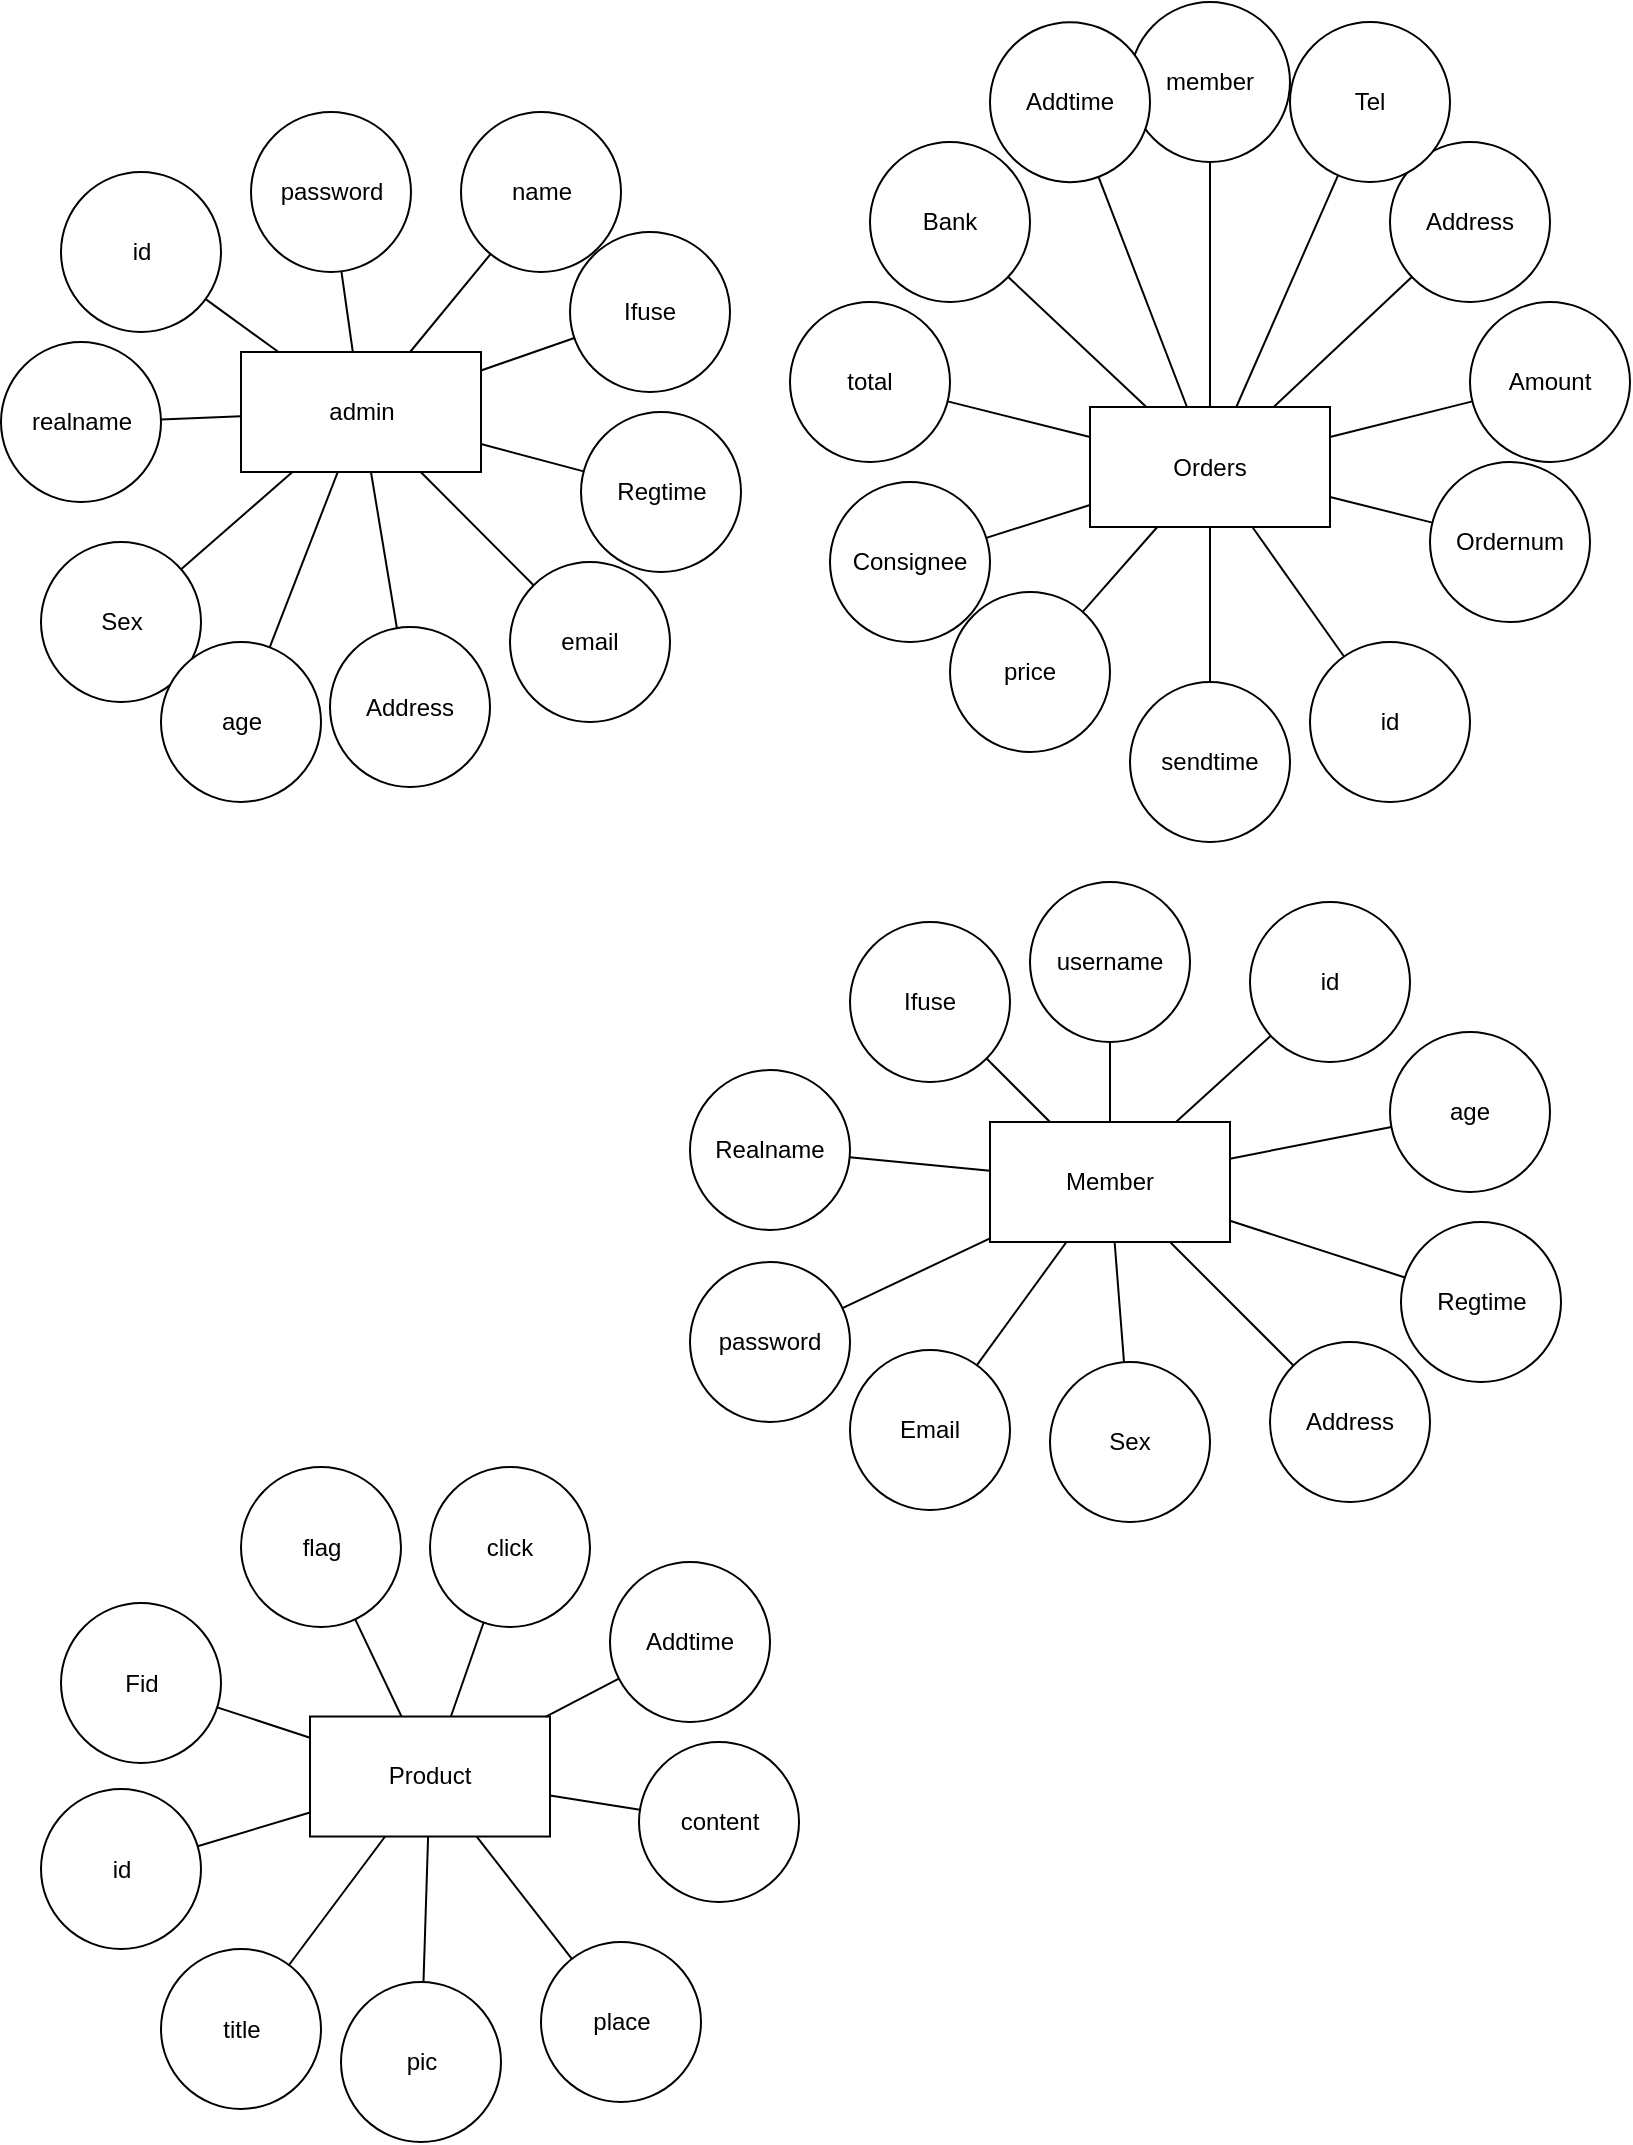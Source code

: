 <mxfile version="10.5.3" type="github"><diagram id="7nY3cg3xYwlTdEs1wbWQ" name="Page-1"><mxGraphModel dx="1787" dy="509" grid="0" gridSize="10" guides="1" tooltips="1" connect="1" arrows="1" fold="1" page="1" pageScale="1" pageWidth="826" pageHeight="1169" math="0" shadow="0"><root><mxCell id="0"/><mxCell id="1" parent="0"/><mxCell id="_V7RxMmaC1VPQKH4DNom-6" value="admin" style="rounded=0;whiteSpace=wrap;html=1;" parent="1" vertex="1"><mxGeometry x="115.5" y="185" width="120" height="60" as="geometry"/></mxCell><mxCell id="_V7RxMmaC1VPQKH4DNom-8" value="Product" style="rounded=0;whiteSpace=wrap;html=1;" parent="1" vertex="1"><mxGeometry x="150" y="867.259" width="120" height="60" as="geometry"/></mxCell><mxCell id="_V7RxMmaC1VPQKH4DNom-9" value="Member" style="rounded=0;whiteSpace=wrap;html=1;" parent="1" vertex="1"><mxGeometry x="490" y="570" width="120" height="60" as="geometry"/></mxCell><mxCell id="_V7RxMmaC1VPQKH4DNom-10" value="Orders&lt;br&gt;" style="rounded=0;whiteSpace=wrap;html=1;" parent="1" vertex="1"><mxGeometry x="540" y="212.5" width="120" height="60" as="geometry"/></mxCell><mxCell id="_V7RxMmaC1VPQKH4DNom-12" value="id" style="ellipse;whiteSpace=wrap;html=1;aspect=fixed;" parent="1" vertex="1"><mxGeometry x="25.5" y="95" width="80" height="80" as="geometry"/></mxCell><mxCell id="_V7RxMmaC1VPQKH4DNom-13" value="name" style="ellipse;whiteSpace=wrap;html=1;aspect=fixed;" parent="1" vertex="1"><mxGeometry x="225.5" y="65" width="80" height="80" as="geometry"/></mxCell><mxCell id="_V7RxMmaC1VPQKH4DNom-14" value="password" style="ellipse;whiteSpace=wrap;html=1;aspect=fixed;" parent="1" vertex="1"><mxGeometry x="120.5" y="65" width="80" height="80" as="geometry"/></mxCell><mxCell id="_V7RxMmaC1VPQKH4DNom-15" value="Realname" style="ellipse;whiteSpace=wrap;html=1;aspect=fixed;" parent="1" vertex="1"><mxGeometry x="340" y="544" width="80" height="80" as="geometry"/></mxCell><mxCell id="_V7RxMmaC1VPQKH4DNom-16" value="Sex&lt;br&gt;" style="ellipse;whiteSpace=wrap;html=1;aspect=fixed;" parent="1" vertex="1"><mxGeometry x="520" y="690" width="80" height="80" as="geometry"/></mxCell><mxCell id="_V7RxMmaC1VPQKH4DNom-17" value="password" style="ellipse;whiteSpace=wrap;html=1;aspect=fixed;" parent="1" vertex="1"><mxGeometry x="340" y="640" width="80" height="80" as="geometry"/></mxCell><mxCell id="_V7RxMmaC1VPQKH4DNom-18" value="username" style="ellipse;whiteSpace=wrap;html=1;aspect=fixed;" parent="1" vertex="1"><mxGeometry x="510" y="450" width="80" height="80" as="geometry"/></mxCell><mxCell id="_V7RxMmaC1VPQKH4DNom-19" value="id" style="ellipse;whiteSpace=wrap;html=1;aspect=fixed;" parent="1" vertex="1"><mxGeometry x="620" y="460" width="80" height="80" as="geometry"/></mxCell><mxCell id="_V7RxMmaC1VPQKH4DNom-25" value="" style="endArrow=none;html=1;strokeColor=#000000;" parent="1" source="_V7RxMmaC1VPQKH4DNom-12" target="_V7RxMmaC1VPQKH4DNom-6" edge="1"><mxGeometry width="50" height="50" relative="1" as="geometry"><mxPoint x="205.5" y="179.931" as="sourcePoint"/><mxPoint x="255.5" y="129.931" as="targetPoint"/></mxGeometry></mxCell><mxCell id="_V7RxMmaC1VPQKH4DNom-26" value="" style="endArrow=none;html=1;strokeColor=#000000;" parent="1" source="_V7RxMmaC1VPQKH4DNom-13" target="_V7RxMmaC1VPQKH4DNom-6" edge="1"><mxGeometry width="50" height="50" relative="1" as="geometry"><mxPoint x="149.443" y="183.838" as="sourcePoint"/><mxPoint x="227.5" y="135" as="targetPoint"/></mxGeometry></mxCell><mxCell id="_V7RxMmaC1VPQKH4DNom-27" value="" style="endArrow=none;html=1;strokeColor=#000000;" parent="1" source="_V7RxMmaC1VPQKH4DNom-14" target="_V7RxMmaC1VPQKH4DNom-6" edge="1"><mxGeometry width="50" height="50" relative="1" as="geometry"><mxPoint x="350.5" y="280" as="sourcePoint"/><mxPoint x="400.5" y="230" as="targetPoint"/></mxGeometry></mxCell><mxCell id="_V7RxMmaC1VPQKH4DNom-28" value="realname" style="ellipse;whiteSpace=wrap;html=1;aspect=fixed;" parent="1" vertex="1"><mxGeometry x="-4.5" y="180" width="80" height="80" as="geometry"/></mxCell><mxCell id="_V7RxMmaC1VPQKH4DNom-29" value="" style="endArrow=none;html=1;strokeColor=#000000;" parent="1" source="_V7RxMmaC1VPQKH4DNom-28" target="_V7RxMmaC1VPQKH4DNom-6" edge="1"><mxGeometry width="50" height="50" relative="1" as="geometry"><mxPoint x="170.5" y="445" as="sourcePoint"/><mxPoint x="220.5" y="395" as="targetPoint"/></mxGeometry></mxCell><mxCell id="_V7RxMmaC1VPQKH4DNom-30" value="Sex" style="ellipse;whiteSpace=wrap;html=1;aspect=fixed;" parent="1" vertex="1"><mxGeometry x="15.5" y="280" width="80" height="80" as="geometry"/></mxCell><mxCell id="_V7RxMmaC1VPQKH4DNom-31" value="" style="endArrow=none;html=1;strokeColor=#000000;" parent="1" source="_V7RxMmaC1VPQKH4DNom-30" target="_V7RxMmaC1VPQKH4DNom-6" edge="1"><mxGeometry width="50" height="50" relative="1" as="geometry"><mxPoint x="240.5" y="455" as="sourcePoint"/><mxPoint x="262.022" y="375" as="targetPoint"/></mxGeometry></mxCell><mxCell id="_V7RxMmaC1VPQKH4DNom-32" value="age" style="ellipse;whiteSpace=wrap;html=1;aspect=fixed;" parent="1" vertex="1"><mxGeometry x="75.5" y="330" width="80" height="80" as="geometry"/></mxCell><mxCell id="_V7RxMmaC1VPQKH4DNom-33" value="" style="endArrow=none;html=1;strokeColor=#000000;" parent="1" source="_V7RxMmaC1VPQKH4DNom-32" target="_V7RxMmaC1VPQKH4DNom-6" edge="1"><mxGeometry width="50" height="50" relative="1" as="geometry"><mxPoint x="296.5" y="470" as="sourcePoint"/><mxPoint x="249.9" y="380" as="targetPoint"/></mxGeometry></mxCell><mxCell id="_V7RxMmaC1VPQKH4DNom-34" value="Address&lt;br&gt;" style="ellipse;whiteSpace=wrap;html=1;aspect=fixed;" parent="1" vertex="1"><mxGeometry x="160" y="322.5" width="80" height="80" as="geometry"/></mxCell><mxCell id="_V7RxMmaC1VPQKH4DNom-35" value="" style="endArrow=none;html=1;strokeColor=#000000;" parent="1" source="_V7RxMmaC1VPQKH4DNom-34" target="_V7RxMmaC1VPQKH4DNom-6" edge="1"><mxGeometry width="50" height="50" relative="1" as="geometry"><mxPoint x="350.5" y="465" as="sourcePoint"/><mxPoint x="262.214" y="360" as="targetPoint"/></mxGeometry></mxCell><mxCell id="_V7RxMmaC1VPQKH4DNom-36" value="email" style="ellipse;whiteSpace=wrap;html=1;aspect=fixed;" parent="1" vertex="1"><mxGeometry x="250" y="290" width="80" height="80" as="geometry"/></mxCell><mxCell id="_V7RxMmaC1VPQKH4DNom-37" value="" style="endArrow=none;html=1;strokeColor=#000000;" parent="1" source="_V7RxMmaC1VPQKH4DNom-36" target="_V7RxMmaC1VPQKH4DNom-6" edge="1"><mxGeometry width="50" height="50" relative="1" as="geometry"><mxPoint x="430.5" y="430" as="sourcePoint"/><mxPoint x="342.214" y="325" as="targetPoint"/></mxGeometry></mxCell><mxCell id="_V7RxMmaC1VPQKH4DNom-38" value="Regtime" style="ellipse;whiteSpace=wrap;html=1;aspect=fixed;" parent="1" vertex="1"><mxGeometry x="285.5" y="215" width="80" height="80" as="geometry"/></mxCell><mxCell id="_V7RxMmaC1VPQKH4DNom-39" value="" style="endArrow=none;html=1;strokeColor=#000000;" parent="1" source="_V7RxMmaC1VPQKH4DNom-38" target="_V7RxMmaC1VPQKH4DNom-6" edge="1"><mxGeometry width="50" height="50" relative="1" as="geometry"><mxPoint x="503" y="395" as="sourcePoint"/><mxPoint x="318" y="330" as="targetPoint"/></mxGeometry></mxCell><mxCell id="_V7RxMmaC1VPQKH4DNom-40" value="Ifuse" style="ellipse;whiteSpace=wrap;html=1;aspect=fixed;" parent="1" vertex="1"><mxGeometry x="280" y="125" width="80" height="80" as="geometry"/></mxCell><mxCell id="_V7RxMmaC1VPQKH4DNom-41" value="" style="endArrow=none;html=1;strokeColor=#000000;" parent="1" source="_V7RxMmaC1VPQKH4DNom-40" target="_V7RxMmaC1VPQKH4DNom-6" edge="1"><mxGeometry width="50" height="50" relative="1" as="geometry"><mxPoint x="590.5" y="315" as="sourcePoint"/><mxPoint x="405.5" y="250" as="targetPoint"/></mxGeometry></mxCell><mxCell id="_V7RxMmaC1VPQKH4DNom-42" value="id" style="ellipse;whiteSpace=wrap;html=1;aspect=fixed;" parent="1" vertex="1"><mxGeometry x="650" y="330" width="80" height="80" as="geometry"/></mxCell><mxCell id="_V7RxMmaC1VPQKH4DNom-43" value="" style="endArrow=none;html=1;strokeColor=#000000;" parent="1" source="_V7RxMmaC1VPQKH4DNom-42" target="_V7RxMmaC1VPQKH4DNom-10" edge="1"><mxGeometry width="50" height="50" relative="1" as="geometry"><mxPoint x="368.943" y="328.838" as="sourcePoint"/><mxPoint x="475.0" y="260" as="targetPoint"/></mxGeometry></mxCell><mxCell id="_V7RxMmaC1VPQKH4DNom-44" value="Ordernum" style="ellipse;whiteSpace=wrap;html=1;aspect=fixed;" parent="1" vertex="1"><mxGeometry x="710" y="240" width="80" height="80" as="geometry"/></mxCell><mxCell id="_V7RxMmaC1VPQKH4DNom-45" value="" style="endArrow=none;html=1;strokeColor=#000000;" parent="1" source="_V7RxMmaC1VPQKH4DNom-44" target="_V7RxMmaC1VPQKH4DNom-10" edge="1"><mxGeometry width="50" height="50" relative="1" as="geometry"><mxPoint x="483.943" y="291.338" as="sourcePoint"/><mxPoint x="663.333" y="192.5" as="targetPoint"/></mxGeometry></mxCell><mxCell id="_V7RxMmaC1VPQKH4DNom-46" value="price" style="ellipse;whiteSpace=wrap;html=1;aspect=fixed;" parent="1" vertex="1"><mxGeometry x="470" y="305" width="80" height="80" as="geometry"/></mxCell><mxCell id="_V7RxMmaC1VPQKH4DNom-47" value="" style="endArrow=none;html=1;strokeColor=#000000;" parent="1" source="_V7RxMmaC1VPQKH4DNom-46" target="_V7RxMmaC1VPQKH4DNom-10" edge="1"><mxGeometry width="50" height="50" relative="1" as="geometry"><mxPoint x="423.943" y="393.838" as="sourcePoint"/><mxPoint x="603.333" y="295" as="targetPoint"/></mxGeometry></mxCell><mxCell id="_V7RxMmaC1VPQKH4DNom-48" value="Amount" style="ellipse;whiteSpace=wrap;html=1;aspect=fixed;" parent="1" vertex="1"><mxGeometry x="730" y="160" width="80" height="80" as="geometry"/></mxCell><mxCell id="_V7RxMmaC1VPQKH4DNom-49" value="" style="endArrow=none;html=1;strokeColor=#000000;" parent="1" source="_V7RxMmaC1VPQKH4DNom-48" target="_V7RxMmaC1VPQKH4DNom-10" edge="1"><mxGeometry width="50" height="50" relative="1" as="geometry"><mxPoint x="398.943" y="358.838" as="sourcePoint"/><mxPoint x="578.333" y="260" as="targetPoint"/></mxGeometry></mxCell><mxCell id="_V7RxMmaC1VPQKH4DNom-50" value="total" style="ellipse;whiteSpace=wrap;html=1;aspect=fixed;" parent="1" vertex="1"><mxGeometry x="390" y="160" width="80" height="80" as="geometry"/></mxCell><mxCell id="_V7RxMmaC1VPQKH4DNom-51" value="" style="endArrow=none;html=1;strokeColor=#000000;" parent="1" source="_V7RxMmaC1VPQKH4DNom-50" target="_V7RxMmaC1VPQKH4DNom-10" edge="1"><mxGeometry width="50" height="50" relative="1" as="geometry"><mxPoint x="408.943" y="368.838" as="sourcePoint"/><mxPoint x="588.333" y="270" as="targetPoint"/></mxGeometry></mxCell><mxCell id="_V7RxMmaC1VPQKH4DNom-52" value="member" style="ellipse;whiteSpace=wrap;html=1;aspect=fixed;" parent="1" vertex="1"><mxGeometry x="560" y="10" width="80" height="80" as="geometry"/></mxCell><mxCell id="_V7RxMmaC1VPQKH4DNom-53" value="sendtime" style="ellipse;whiteSpace=wrap;html=1;aspect=fixed;" parent="1" vertex="1"><mxGeometry x="560" y="350" width="80" height="80" as="geometry"/></mxCell><mxCell id="_V7RxMmaC1VPQKH4DNom-54" value="" style="endArrow=none;html=1;strokeColor=#000000;" parent="1" source="_V7RxMmaC1VPQKH4DNom-53" target="_V7RxMmaC1VPQKH4DNom-10" edge="1"><mxGeometry width="50" height="50" relative="1" as="geometry"><mxPoint x="403.943" y="458.838" as="sourcePoint"/><mxPoint x="583.333" y="360" as="targetPoint"/></mxGeometry></mxCell><mxCell id="_V7RxMmaC1VPQKH4DNom-55" value="" style="endArrow=none;html=1;strokeColor=#000000;" parent="1" source="_V7RxMmaC1VPQKH4DNom-52" target="_V7RxMmaC1VPQKH4DNom-10" edge="1"><mxGeometry width="50" height="50" relative="1" as="geometry"><mxPoint x="480" y="410" as="sourcePoint"/><mxPoint x="528" y="350" as="targetPoint"/></mxGeometry></mxCell><mxCell id="_V7RxMmaC1VPQKH4DNom-56" value="Consignee" style="ellipse;whiteSpace=wrap;html=1;aspect=fixed;" parent="1" vertex="1"><mxGeometry x="410" y="250" width="80" height="80" as="geometry"/></mxCell><mxCell id="_V7RxMmaC1VPQKH4DNom-57" value="" style="endArrow=none;html=1;strokeColor=#000000;" parent="1" source="_V7RxMmaC1VPQKH4DNom-56" target="_V7RxMmaC1VPQKH4DNom-10" edge="1"><mxGeometry width="50" height="50" relative="1" as="geometry"><mxPoint x="363.943" y="463.838" as="sourcePoint"/><mxPoint x="543.333" y="365" as="targetPoint"/></mxGeometry></mxCell><mxCell id="_V7RxMmaC1VPQKH4DNom-58" value="Address&lt;br&gt;" style="ellipse;whiteSpace=wrap;html=1;aspect=fixed;" parent="1" vertex="1"><mxGeometry x="690" y="80" width="80" height="80" as="geometry"/></mxCell><mxCell id="_V7RxMmaC1VPQKH4DNom-59" value="" style="endArrow=none;html=1;strokeColor=#000000;" parent="1" source="_V7RxMmaC1VPQKH4DNom-58" target="_V7RxMmaC1VPQKH4DNom-10" edge="1"><mxGeometry width="50" height="50" relative="1" as="geometry"><mxPoint x="409.079" y="178.534" as="sourcePoint"/><mxPoint x="490" y="196.667" as="targetPoint"/></mxGeometry></mxCell><mxCell id="_V7RxMmaC1VPQKH4DNom-61" value="Tel" style="ellipse;whiteSpace=wrap;html=1;aspect=fixed;" parent="1" vertex="1"><mxGeometry x="640" y="20" width="80" height="80" as="geometry"/></mxCell><mxCell id="_V7RxMmaC1VPQKH4DNom-62" value="" style="endArrow=none;html=1;strokeColor=#000000;" parent="1" source="_V7RxMmaC1VPQKH4DNom-61" target="_V7RxMmaC1VPQKH4DNom-10" edge="1"><mxGeometry width="50" height="50" relative="1" as="geometry"><mxPoint x="371.443" y="28.838" as="sourcePoint"/><mxPoint x="567.045" y="-70" as="targetPoint"/></mxGeometry></mxCell><mxCell id="_V7RxMmaC1VPQKH4DNom-63" value="Bank" style="ellipse;whiteSpace=wrap;html=1;aspect=fixed;" parent="1" vertex="1"><mxGeometry x="430" y="80" width="80" height="80" as="geometry"/></mxCell><mxCell id="_V7RxMmaC1VPQKH4DNom-64" value="" style="endArrow=none;html=1;strokeColor=#000000;" parent="1" source="_V7RxMmaC1VPQKH4DNom-63" target="_V7RxMmaC1VPQKH4DNom-10" edge="1"><mxGeometry width="50" height="50" relative="1" as="geometry"><mxPoint x="388.943" y="348.838" as="sourcePoint"/><mxPoint x="584.545" y="250" as="targetPoint"/></mxGeometry></mxCell><mxCell id="_V7RxMmaC1VPQKH4DNom-67" value="Addtime" style="ellipse;whiteSpace=wrap;html=1;aspect=fixed;" parent="1" vertex="1"><mxGeometry x="490" y="20.069" width="80" height="80" as="geometry"/></mxCell><mxCell id="_V7RxMmaC1VPQKH4DNom-68" value="" style="endArrow=none;html=1;strokeColor=#000000;" parent="1" source="_V7RxMmaC1VPQKH4DNom-67" target="_V7RxMmaC1VPQKH4DNom-10" edge="1"><mxGeometry width="50" height="50" relative="1" as="geometry"><mxPoint x="570" y="-177.914" as="sourcePoint"/><mxPoint x="620" y="-227.914" as="targetPoint"/></mxGeometry></mxCell><mxCell id="_V7RxMmaC1VPQKH4DNom-80" value="" style="endArrow=none;html=1;strokeColor=#000000;" parent="1" source="_V7RxMmaC1VPQKH4DNom-18" target="_V7RxMmaC1VPQKH4DNom-9" edge="1"><mxGeometry width="50" height="50" relative="1" as="geometry"><mxPoint x="395" y="760" as="sourcePoint"/><mxPoint x="445" y="710" as="targetPoint"/></mxGeometry></mxCell><mxCell id="_V7RxMmaC1VPQKH4DNom-81" value="" style="endArrow=none;html=1;strokeColor=#000000;" parent="1" source="_V7RxMmaC1VPQKH4DNom-19" target="_V7RxMmaC1VPQKH4DNom-9" edge="1"><mxGeometry width="50" height="50" relative="1" as="geometry"><mxPoint x="649.538" y="515.925" as="sourcePoint"/><mxPoint x="554.895" y="655" as="targetPoint"/></mxGeometry></mxCell><mxCell id="_V7RxMmaC1VPQKH4DNom-82" value="age" style="ellipse;whiteSpace=wrap;html=1;aspect=fixed;" parent="1" vertex="1"><mxGeometry x="690" y="525" width="80" height="80" as="geometry"/></mxCell><mxCell id="_V7RxMmaC1VPQKH4DNom-83" value="Address&lt;br&gt;" style="ellipse;whiteSpace=wrap;html=1;aspect=fixed;" parent="1" vertex="1"><mxGeometry x="630" y="680" width="80" height="80" as="geometry"/></mxCell><mxCell id="_V7RxMmaC1VPQKH4DNom-84" value="Regtime" style="ellipse;whiteSpace=wrap;html=1;aspect=fixed;" parent="1" vertex="1"><mxGeometry x="695.5" y="620" width="80" height="80" as="geometry"/></mxCell><mxCell id="_V7RxMmaC1VPQKH4DNom-85" value="" style="endArrow=none;html=1;strokeColor=#000000;" parent="1" source="_V7RxMmaC1VPQKH4DNom-15" target="_V7RxMmaC1VPQKH4DNom-9" edge="1"><mxGeometry width="50" height="50" relative="1" as="geometry"><mxPoint x="363" y="540.121" as="sourcePoint"/><mxPoint x="413" y="490.121" as="targetPoint"/></mxGeometry></mxCell><mxCell id="_V7RxMmaC1VPQKH4DNom-86" value="" style="endArrow=none;html=1;strokeColor=#000000;" parent="1" source="_V7RxMmaC1VPQKH4DNom-17" target="_V7RxMmaC1VPQKH4DNom-9" edge="1"><mxGeometry width="50" height="50" relative="1" as="geometry"><mxPoint x="509.991" y="590.851" as="sourcePoint"/><mxPoint x="600" y="593.421" as="targetPoint"/></mxGeometry></mxCell><mxCell id="_V7RxMmaC1VPQKH4DNom-87" value="" style="endArrow=none;html=1;strokeColor=#000000;" parent="1" source="_V7RxMmaC1VPQKH4DNom-16" target="_V7RxMmaC1VPQKH4DNom-9" edge="1"><mxGeometry width="50" height="50" relative="1" as="geometry"><mxPoint x="519.991" y="600.851" as="sourcePoint"/><mxPoint x="610" y="603.421" as="targetPoint"/></mxGeometry></mxCell><mxCell id="_V7RxMmaC1VPQKH4DNom-88" value="" style="endArrow=none;html=1;strokeColor=#000000;" parent="1" source="_V7RxMmaC1VPQKH4DNom-83" target="_V7RxMmaC1VPQKH4DNom-9" edge="1"><mxGeometry width="50" height="50" relative="1" as="geometry"><mxPoint x="529.991" y="610.851" as="sourcePoint"/><mxPoint x="620" y="613.421" as="targetPoint"/></mxGeometry></mxCell><mxCell id="_V7RxMmaC1VPQKH4DNom-89" value="" style="endArrow=none;html=1;strokeColor=#000000;" parent="1" source="_V7RxMmaC1VPQKH4DNom-82" target="_V7RxMmaC1VPQKH4DNom-9" edge="1"><mxGeometry width="50" height="50" relative="1" as="geometry"><mxPoint x="539.991" y="620.851" as="sourcePoint"/><mxPoint x="630" y="623.421" as="targetPoint"/></mxGeometry></mxCell><mxCell id="_V7RxMmaC1VPQKH4DNom-90" value="Email" style="ellipse;whiteSpace=wrap;html=1;aspect=fixed;" parent="1" vertex="1"><mxGeometry x="420" y="684" width="80" height="80" as="geometry"/></mxCell><mxCell id="_V7RxMmaC1VPQKH4DNom-91" value="" style="endArrow=none;html=1;strokeColor=#000000;" parent="1" source="_V7RxMmaC1VPQKH4DNom-90" target="_V7RxMmaC1VPQKH4DNom-9" edge="1"><mxGeometry width="50" height="50" relative="1" as="geometry"><mxPoint x="674.27" y="690.413" as="sourcePoint"/><mxPoint x="664.444" y="625" as="targetPoint"/></mxGeometry></mxCell><mxCell id="_V7RxMmaC1VPQKH4DNom-92" value="" style="endArrow=none;html=1;strokeColor=#000000;" parent="1" source="_V7RxMmaC1VPQKH4DNom-84" target="_V7RxMmaC1VPQKH4DNom-9" edge="1"><mxGeometry width="50" height="50" relative="1" as="geometry"><mxPoint x="674.27" y="690.413" as="sourcePoint"/><mxPoint x="664" y="620" as="targetPoint"/></mxGeometry></mxCell><mxCell id="_V7RxMmaC1VPQKH4DNom-93" value="Ifuse" style="ellipse;whiteSpace=wrap;html=1;aspect=fixed;" parent="1" vertex="1"><mxGeometry x="420" y="470" width="80" height="80" as="geometry"/></mxCell><mxCell id="_V7RxMmaC1VPQKH4DNom-94" value="" style="endArrow=none;html=1;strokeColor=#000000;" parent="1" source="_V7RxMmaC1VPQKH4DNom-93" target="_V7RxMmaC1VPQKH4DNom-9" edge="1"><mxGeometry width="50" height="50" relative="1" as="geometry"><mxPoint x="495" y="490" as="sourcePoint"/><mxPoint x="40.0" y="258.75" as="targetPoint"/></mxGeometry></mxCell><mxCell id="_V7RxMmaC1VPQKH4DNom-96" value="id" style="ellipse;whiteSpace=wrap;html=1;aspect=fixed;" parent="1" vertex="1"><mxGeometry x="15.5" y="903.5" width="80" height="80" as="geometry"/></mxCell><mxCell id="_V7RxMmaC1VPQKH4DNom-97" value="" style="endArrow=none;html=1;strokeColor=#000000;" parent="1" source="_V7RxMmaC1VPQKH4DNom-96" target="_V7RxMmaC1VPQKH4DNom-8" edge="1"><mxGeometry width="50" height="50" relative="1" as="geometry"><mxPoint x="165.5" y="940.5" as="sourcePoint"/><mxPoint x="215.5" y="890.5" as="targetPoint"/></mxGeometry></mxCell><mxCell id="_V7RxMmaC1VPQKH4DNom-98" value="title" style="ellipse;whiteSpace=wrap;html=1;aspect=fixed;" parent="1" vertex="1"><mxGeometry x="75.5" y="983.5" width="80" height="80" as="geometry"/></mxCell><mxCell id="_V7RxMmaC1VPQKH4DNom-99" value="Fid" style="ellipse;whiteSpace=wrap;html=1;aspect=fixed;" parent="1" vertex="1"><mxGeometry x="25.5" y="810.5" width="80" height="80" as="geometry"/></mxCell><mxCell id="_V7RxMmaC1VPQKH4DNom-100" value="pic" style="ellipse;whiteSpace=wrap;html=1;aspect=fixed;" parent="1" vertex="1"><mxGeometry x="165.5" y="1000" width="80" height="80" as="geometry"/></mxCell><mxCell id="_V7RxMmaC1VPQKH4DNom-101" value="" style="endArrow=none;html=1;strokeColor=#000000;" parent="1" source="_V7RxMmaC1VPQKH4DNom-98" target="_V7RxMmaC1VPQKH4DNom-8" edge="1"><mxGeometry width="50" height="50" relative="1" as="geometry"><mxPoint x="59.671" y="932.208" as="sourcePoint"/><mxPoint x="156.293" y="873.259" as="targetPoint"/></mxGeometry></mxCell><mxCell id="_V7RxMmaC1VPQKH4DNom-102" value="" style="endArrow=none;html=1;strokeColor=#000000;" parent="1" source="_V7RxMmaC1VPQKH4DNom-100" target="_V7RxMmaC1VPQKH4DNom-8" edge="1"><mxGeometry width="50" height="50" relative="1" as="geometry"><mxPoint x="141.936" y="984.033" as="sourcePoint"/><mxPoint x="191.959" y="873.259" as="targetPoint"/></mxGeometry></mxCell><mxCell id="_V7RxMmaC1VPQKH4DNom-103" value="" style="endArrow=none;html=1;strokeColor=#000000;" parent="1" source="_V7RxMmaC1VPQKH4DNom-99" target="_V7RxMmaC1VPQKH4DNom-8" edge="1"><mxGeometry width="50" height="50" relative="1" as="geometry"><mxPoint x="235.799" y="961.694" as="sourcePoint"/><mxPoint x="213.132" y="873.259" as="targetPoint"/></mxGeometry></mxCell><mxCell id="_V7RxMmaC1VPQKH4DNom-104" value="content" style="ellipse;whiteSpace=wrap;html=1;aspect=fixed;" parent="1" vertex="1"><mxGeometry x="314.5" y="880" width="80" height="80" as="geometry"/></mxCell><mxCell id="_V7RxMmaC1VPQKH4DNom-105" value="" style="endArrow=none;html=1;strokeColor=#000000;" parent="1" source="_V7RxMmaC1VPQKH4DNom-104" target="_V7RxMmaC1VPQKH4DNom-8" edge="1"><mxGeometry width="50" height="50" relative="1" as="geometry"><mxPoint x="287.436" y="921.033" as="sourcePoint"/><mxPoint x="348.632" y="800.259" as="targetPoint"/></mxGeometry></mxCell><mxCell id="_V7RxMmaC1VPQKH4DNom-106" value="Addtime" style="ellipse;whiteSpace=wrap;html=1;aspect=fixed;" parent="1" vertex="1"><mxGeometry x="300" y="790" width="80" height="80" as="geometry"/></mxCell><mxCell id="_V7RxMmaC1VPQKH4DNom-107" value="" style="endArrow=none;html=1;strokeColor=#000000;" parent="1" source="_V7RxMmaC1VPQKH4DNom-106" target="_V7RxMmaC1VPQKH4DNom-8" edge="1"><mxGeometry width="50" height="50" relative="1" as="geometry"><mxPoint x="161.936" y="1004.033" as="sourcePoint"/><mxPoint x="223.132" y="883.259" as="targetPoint"/></mxGeometry></mxCell><mxCell id="_V7RxMmaC1VPQKH4DNom-108" value="place" style="ellipse;whiteSpace=wrap;html=1;aspect=fixed;" parent="1" vertex="1"><mxGeometry x="265.5" y="980" width="80" height="80" as="geometry"/></mxCell><mxCell id="_V7RxMmaC1VPQKH4DNom-109" value="" style="endArrow=none;html=1;strokeColor=#000000;" parent="1" source="_V7RxMmaC1VPQKH4DNom-108" target="_V7RxMmaC1VPQKH4DNom-8" edge="1"><mxGeometry width="50" height="50" relative="1" as="geometry"><mxPoint x="171.936" y="1014.033" as="sourcePoint"/><mxPoint x="233.5" y="880.5" as="targetPoint"/></mxGeometry></mxCell><mxCell id="_V7RxMmaC1VPQKH4DNom-110" value="click" style="ellipse;whiteSpace=wrap;html=1;aspect=fixed;" parent="1" vertex="1"><mxGeometry x="210" y="742.5" width="80" height="80" as="geometry"/></mxCell><mxCell id="_V7RxMmaC1VPQKH4DNom-111" value="" style="endArrow=none;html=1;strokeColor=#000000;" parent="1" source="_V7RxMmaC1VPQKH4DNom-110" target="_V7RxMmaC1VPQKH4DNom-8" edge="1"><mxGeometry width="50" height="50" relative="1" as="geometry"><mxPoint x="181.936" y="1024.033" as="sourcePoint"/><mxPoint x="243.132" y="903.259" as="targetPoint"/></mxGeometry></mxCell><mxCell id="qrtThSBiTiyAhnMGa4ja-1" value="flag" style="ellipse;whiteSpace=wrap;html=1;aspect=fixed;" vertex="1" parent="1"><mxGeometry x="115.5" y="742.5" width="80" height="80" as="geometry"/></mxCell><mxCell id="qrtThSBiTiyAhnMGa4ja-2" value="" style="endArrow=none;html=1;strokeColor=#000000;" edge="1" parent="1" source="qrtThSBiTiyAhnMGa4ja-1" target="_V7RxMmaC1VPQKH4DNom-8"><mxGeometry width="50" height="50" relative="1" as="geometry"><mxPoint x="20" y="1180" as="sourcePoint"/><mxPoint x="70" y="1130" as="targetPoint"/></mxGeometry></mxCell></root></mxGraphModel></diagram></mxfile>